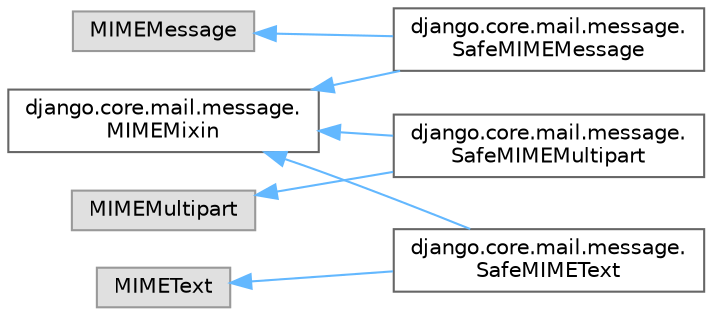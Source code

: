 digraph "Graphical Class Hierarchy"
{
 // LATEX_PDF_SIZE
  bgcolor="transparent";
  edge [fontname=Helvetica,fontsize=10,labelfontname=Helvetica,labelfontsize=10];
  node [fontname=Helvetica,fontsize=10,shape=box,height=0.2,width=0.4];
  rankdir="LR";
  Node0 [id="Node000000",label="django.core.mail.message.\lMIMEMixin",height=0.2,width=0.4,color="grey40", fillcolor="white", style="filled",URL="$classdjango_1_1core_1_1mail_1_1message_1_1_m_i_m_e_mixin.html",tooltip=" "];
  Node0 -> Node1 [id="edge1332_Node000000_Node000001",dir="back",color="steelblue1",style="solid",tooltip=" "];
  Node1 [id="Node000001",label="django.core.mail.message.\lSafeMIMEMessage",height=0.2,width=0.4,color="grey40", fillcolor="white", style="filled",URL="$classdjango_1_1core_1_1mail_1_1message_1_1_safe_m_i_m_e_message.html",tooltip=" "];
  Node0 -> Node3 [id="edge1333_Node000000_Node000003",dir="back",color="steelblue1",style="solid",tooltip=" "];
  Node3 [id="Node000003",label="django.core.mail.message.\lSafeMIMEMultipart",height=0.2,width=0.4,color="grey40", fillcolor="white", style="filled",URL="$classdjango_1_1core_1_1mail_1_1message_1_1_safe_m_i_m_e_multipart.html",tooltip=" "];
  Node0 -> Node5 [id="edge1334_Node000000_Node000005",dir="back",color="steelblue1",style="solid",tooltip=" "];
  Node5 [id="Node000005",label="django.core.mail.message.\lSafeMIMEText",height=0.2,width=0.4,color="grey40", fillcolor="white", style="filled",URL="$classdjango_1_1core_1_1mail_1_1message_1_1_safe_m_i_m_e_text.html",tooltip=" "];
  Node2 [id="Node000002",label="MIMEMessage",height=0.2,width=0.4,color="grey60", fillcolor="#E0E0E0", style="filled",tooltip=" "];
  Node2 -> Node1 [id="edge1335_Node000002_Node000001",dir="back",color="steelblue1",style="solid",tooltip=" "];
  Node4 [id="Node000004",label="MIMEMultipart",height=0.2,width=0.4,color="grey60", fillcolor="#E0E0E0", style="filled",tooltip=" "];
  Node4 -> Node3 [id="edge1336_Node000004_Node000003",dir="back",color="steelblue1",style="solid",tooltip=" "];
  Node6 [id="Node000006",label="MIMEText",height=0.2,width=0.4,color="grey60", fillcolor="#E0E0E0", style="filled",tooltip=" "];
  Node6 -> Node5 [id="edge1337_Node000006_Node000005",dir="back",color="steelblue1",style="solid",tooltip=" "];
}
